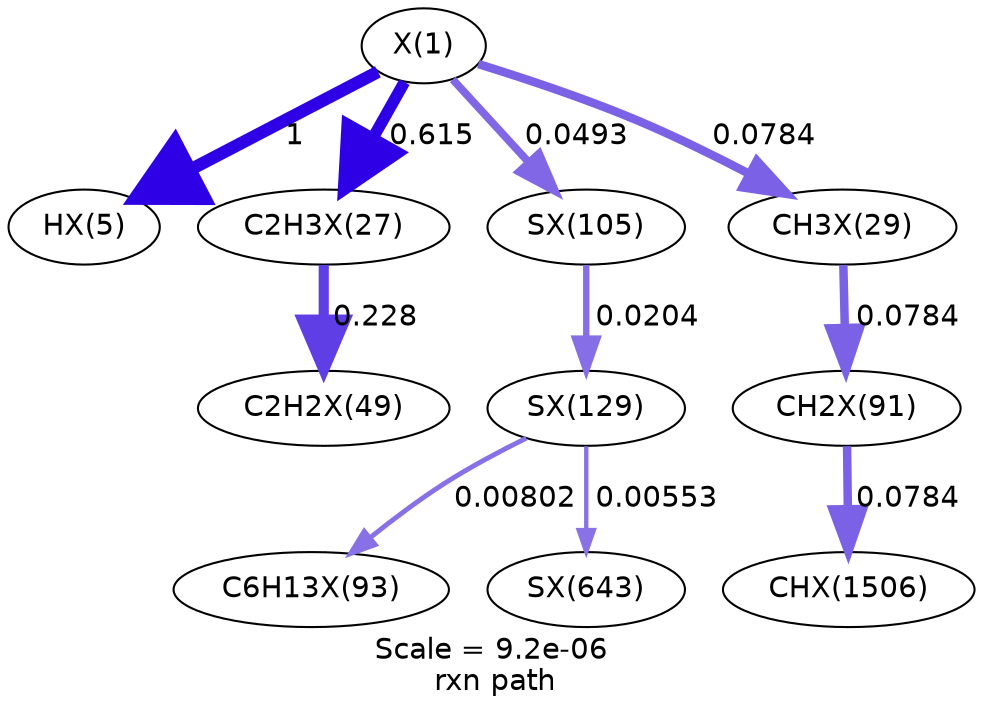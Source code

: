 digraph reaction_paths {
center=1;
s28 -> s29[fontname="Helvetica", style="setlinewidth(6)", arrowsize=3, color="0.7, 1.5, 0.9"
, label=" 1"];
s28 -> s30[fontname="Helvetica", style="setlinewidth(5.63)", arrowsize=2.82, color="0.7, 1.11, 0.9"
, label=" 0.615"];
s28 -> s50[fontname="Helvetica", style="setlinewidth(3.73)", arrowsize=1.86, color="0.7, 0.549, 0.9"
, label=" 0.0493"];
s28 -> s31[fontname="Helvetica", style="setlinewidth(4.08)", arrowsize=2.04, color="0.7, 0.578, 0.9"
, label=" 0.0784"];
s30 -> s39[fontname="Helvetica", style="setlinewidth(4.88)", arrowsize=2.44, color="0.7, 0.728, 0.9"
, label=" 0.228"];
s50 -> s51[fontname="Helvetica", style="setlinewidth(3.06)", arrowsize=1.53, color="0.7, 0.52, 0.9"
, label=" 0.0204"];
s51 -> s47[fontname="Helvetica", style="setlinewidth(2.36)", arrowsize=1.18, color="0.7, 0.508, 0.9"
, label=" 0.00802"];
s51 -> s72[fontname="Helvetica", style="setlinewidth(2.08)", arrowsize=1.04, color="0.7, 0.506, 0.9"
, label=" 0.00553"];
s31 -> s45[fontname="Helvetica", style="setlinewidth(4.08)", arrowsize=2.04, color="0.7, 0.578, 0.9"
, label=" 0.0784"];
s45 -> s80[fontname="Helvetica", style="setlinewidth(4.08)", arrowsize=2.04, color="0.7, 0.578, 0.9"
, label=" 0.0784"];
s28 [ fontname="Helvetica", label="X(1)"];
s29 [ fontname="Helvetica", label="HX(5)"];
s30 [ fontname="Helvetica", label="C2H3X(27)"];
s31 [ fontname="Helvetica", label="CH3X(29)"];
s39 [ fontname="Helvetica", label="C2H2X(49)"];
s45 [ fontname="Helvetica", label="CH2X(91)"];
s47 [ fontname="Helvetica", label="C6H13X(93)"];
s50 [ fontname="Helvetica", label="SX(105)"];
s51 [ fontname="Helvetica", label="SX(129)"];
s72 [ fontname="Helvetica", label="SX(643)"];
s80 [ fontname="Helvetica", label="CHX(1506)"];
 label = "Scale = 9.2e-06\l rxn path";
 fontname = "Helvetica";
}
